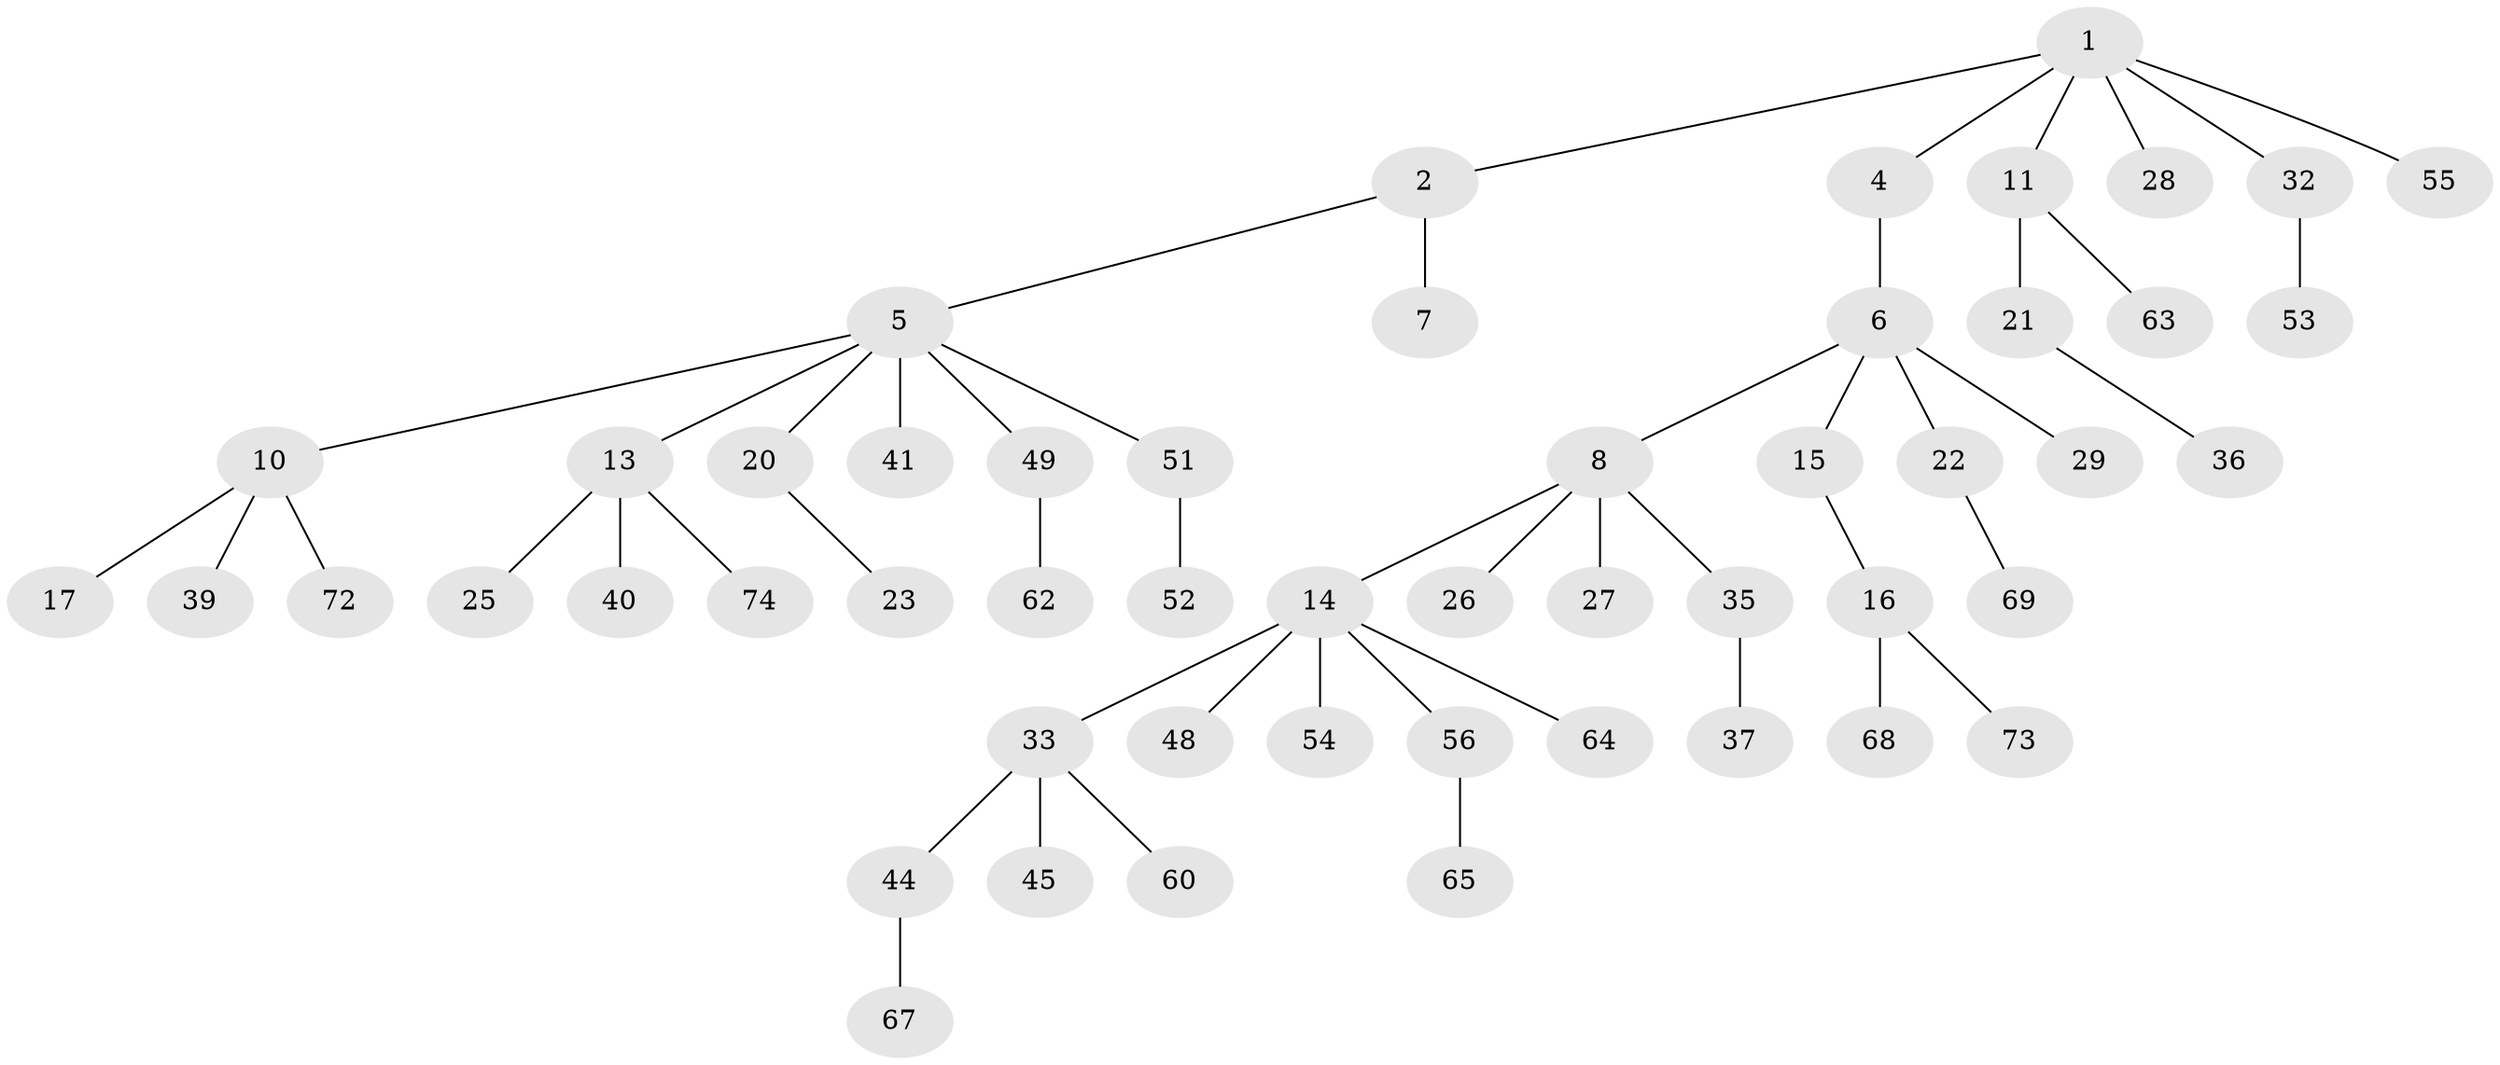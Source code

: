 // Generated by graph-tools (version 1.1) at 2025/24/03/03/25 07:24:07]
// undirected, 52 vertices, 51 edges
graph export_dot {
graph [start="1"]
  node [color=gray90,style=filled];
  1 [super="+19"];
  2 [super="+3"];
  4;
  5 [super="+38"];
  6 [super="+46"];
  7 [super="+18"];
  8 [super="+9"];
  10 [super="+12"];
  11 [super="+58"];
  13 [super="+71"];
  14 [super="+30"];
  15 [super="+24"];
  16 [super="+31"];
  17 [super="+50"];
  20;
  21 [super="+42"];
  22;
  23;
  25;
  26;
  27;
  28;
  29;
  32 [super="+43"];
  33 [super="+34"];
  35 [super="+66"];
  36 [super="+47"];
  37 [super="+61"];
  39;
  40;
  41;
  44;
  45;
  48;
  49;
  51 [super="+57"];
  52;
  53;
  54;
  55;
  56 [super="+59"];
  60;
  62;
  63;
  64;
  65;
  67 [super="+70"];
  68;
  69;
  72;
  73;
  74;
  1 -- 2;
  1 -- 4;
  1 -- 11;
  1 -- 28;
  1 -- 32;
  1 -- 55;
  2 -- 5;
  2 -- 7;
  4 -- 6;
  5 -- 10;
  5 -- 13;
  5 -- 20;
  5 -- 41;
  5 -- 51;
  5 -- 49;
  6 -- 8;
  6 -- 15;
  6 -- 22;
  6 -- 29;
  8 -- 35;
  8 -- 26;
  8 -- 27;
  8 -- 14;
  10 -- 39;
  10 -- 72;
  10 -- 17;
  11 -- 21;
  11 -- 63;
  13 -- 25;
  13 -- 40;
  13 -- 74;
  14 -- 33;
  14 -- 48;
  14 -- 54;
  14 -- 56;
  14 -- 64;
  15 -- 16;
  16 -- 68;
  16 -- 73;
  20 -- 23;
  21 -- 36;
  22 -- 69;
  32 -- 53;
  33 -- 60;
  33 -- 44;
  33 -- 45;
  35 -- 37;
  44 -- 67;
  49 -- 62;
  51 -- 52;
  56 -- 65;
}
